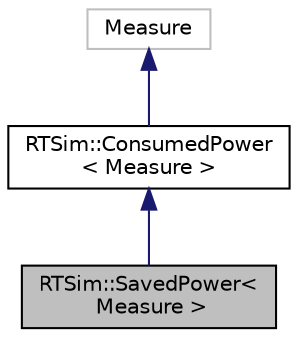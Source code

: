 digraph "RTSim::SavedPower&lt; Measure &gt;"
{
  edge [fontname="Helvetica",fontsize="10",labelfontname="Helvetica",labelfontsize="10"];
  node [fontname="Helvetica",fontsize="10",shape=record];
  Node0 [label="RTSim::SavedPower\<\l Measure \>",height=0.2,width=0.4,color="black", fillcolor="grey75", style="filled", fontcolor="black"];
  Node1 -> Node0 [dir="back",color="midnightblue",fontsize="10",style="solid",fontname="Helvetica"];
  Node1 [label="RTSim::ConsumedPower\l\< Measure \>",height=0.2,width=0.4,color="black", fillcolor="white", style="filled",URL="$classRTSim_1_1ConsumedPower.html"];
  Node2 -> Node1 [dir="back",color="midnightblue",fontsize="10",style="solid",fontname="Helvetica"];
  Node2 [label="Measure",height=0.2,width=0.4,color="grey75", fillcolor="white", style="filled"];
}
